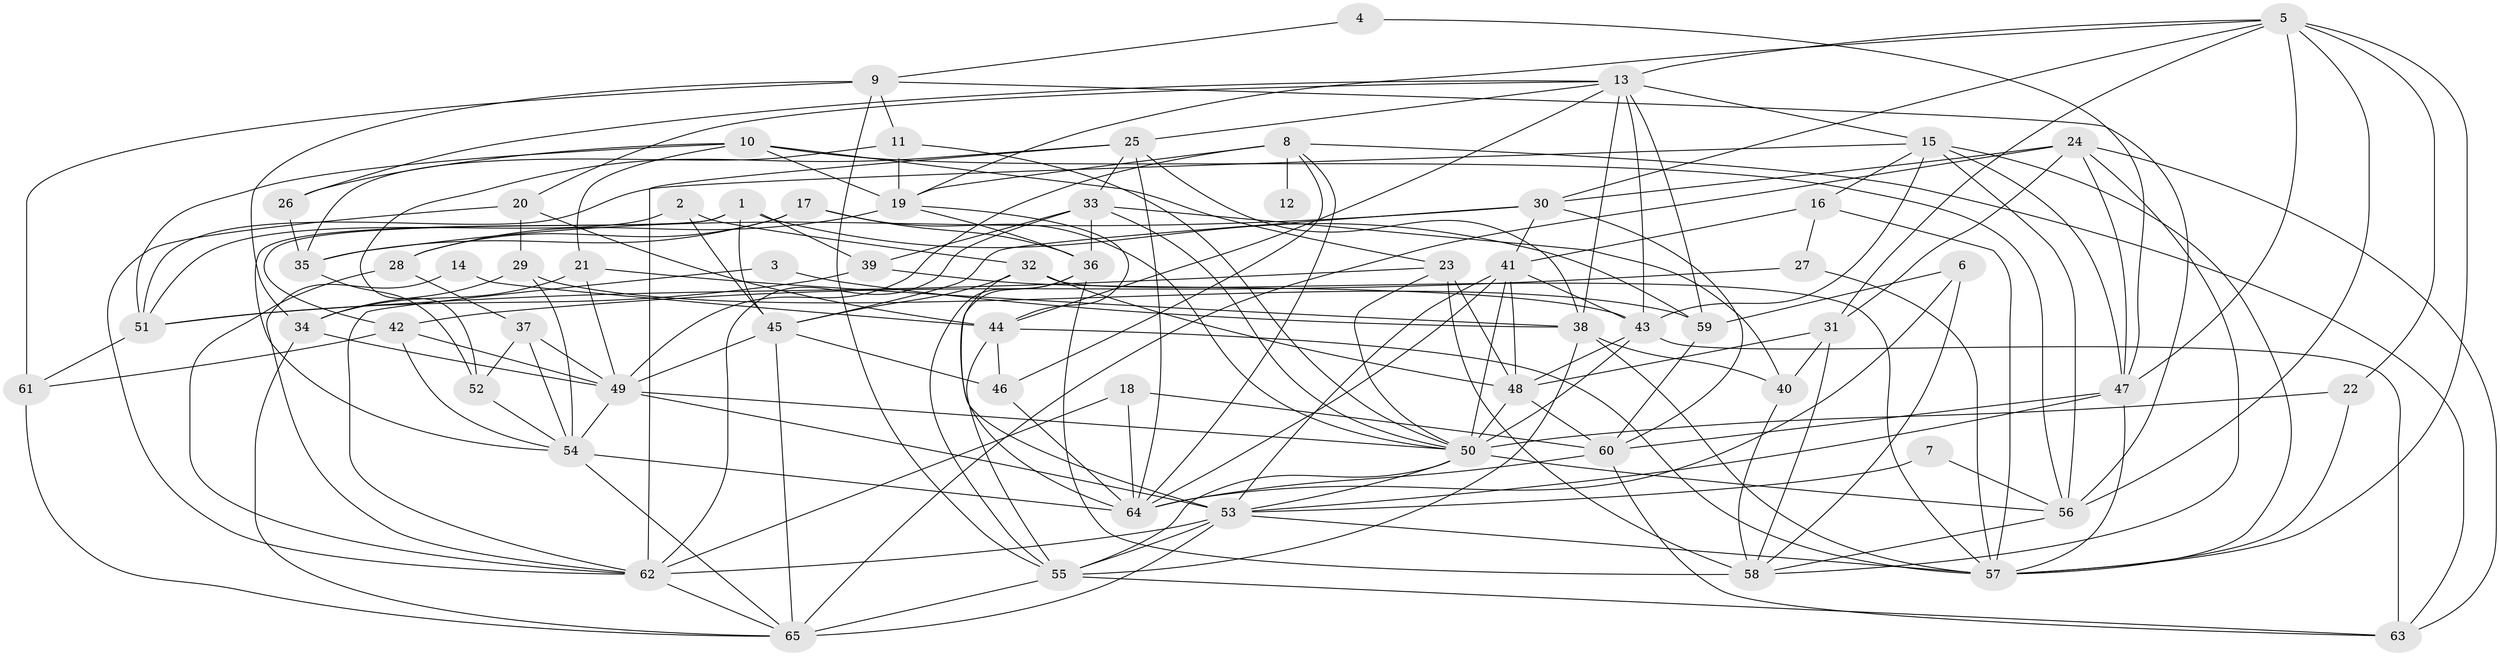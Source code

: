 // original degree distribution, {4: 0.2868217054263566, 3: 0.29457364341085274, 6: 0.08527131782945736, 2: 0.11627906976744186, 7: 0.046511627906976744, 5: 0.15503875968992248, 8: 0.015503875968992248}
// Generated by graph-tools (version 1.1) at 2025/26/03/09/25 03:26:12]
// undirected, 65 vertices, 181 edges
graph export_dot {
graph [start="1"]
  node [color=gray90,style=filled];
  1;
  2;
  3;
  4;
  5;
  6;
  7;
  8;
  9;
  10;
  11;
  12;
  13;
  14;
  15;
  16;
  17;
  18;
  19;
  20;
  21;
  22;
  23;
  24;
  25;
  26;
  27;
  28;
  29;
  30;
  31;
  32;
  33;
  34;
  35;
  36;
  37;
  38;
  39;
  40;
  41;
  42;
  43;
  44;
  45;
  46;
  47;
  48;
  49;
  50;
  51;
  52;
  53;
  54;
  55;
  56;
  57;
  58;
  59;
  60;
  61;
  62;
  63;
  64;
  65;
  1 -- 39 [weight=1.0];
  1 -- 42 [weight=1.0];
  1 -- 45 [weight=1.0];
  1 -- 54 [weight=1.0];
  1 -- 59 [weight=1.0];
  2 -- 32 [weight=1.0];
  2 -- 45 [weight=1.0];
  2 -- 51 [weight=1.0];
  3 -- 38 [weight=1.0];
  3 -- 62 [weight=1.0];
  4 -- 9 [weight=1.0];
  4 -- 47 [weight=1.0];
  5 -- 13 [weight=1.0];
  5 -- 19 [weight=1.0];
  5 -- 22 [weight=1.0];
  5 -- 30 [weight=1.0];
  5 -- 31 [weight=1.0];
  5 -- 47 [weight=1.0];
  5 -- 56 [weight=1.0];
  5 -- 57 [weight=1.0];
  6 -- 58 [weight=1.0];
  6 -- 59 [weight=1.0];
  6 -- 64 [weight=1.0];
  7 -- 53 [weight=1.0];
  7 -- 56 [weight=1.0];
  8 -- 12 [weight=2.0];
  8 -- 19 [weight=1.0];
  8 -- 46 [weight=1.0];
  8 -- 49 [weight=1.0];
  8 -- 63 [weight=1.0];
  8 -- 64 [weight=1.0];
  9 -- 11 [weight=1.0];
  9 -- 34 [weight=1.0];
  9 -- 55 [weight=1.0];
  9 -- 56 [weight=1.0];
  9 -- 61 [weight=1.0];
  10 -- 19 [weight=1.0];
  10 -- 21 [weight=1.0];
  10 -- 23 [weight=1.0];
  10 -- 26 [weight=1.0];
  10 -- 51 [weight=1.0];
  10 -- 56 [weight=1.0];
  11 -- 19 [weight=1.0];
  11 -- 35 [weight=1.0];
  11 -- 50 [weight=1.0];
  13 -- 15 [weight=1.0];
  13 -- 20 [weight=1.0];
  13 -- 25 [weight=1.0];
  13 -- 26 [weight=1.0];
  13 -- 38 [weight=1.0];
  13 -- 43 [weight=1.0];
  13 -- 44 [weight=1.0];
  13 -- 59 [weight=1.0];
  14 -- 44 [weight=1.0];
  14 -- 62 [weight=1.0];
  15 -- 16 [weight=1.0];
  15 -- 43 [weight=1.0];
  15 -- 47 [weight=1.0];
  15 -- 51 [weight=1.0];
  15 -- 56 [weight=2.0];
  15 -- 57 [weight=1.0];
  16 -- 27 [weight=1.0];
  16 -- 41 [weight=1.0];
  16 -- 57 [weight=1.0];
  17 -- 28 [weight=1.0];
  17 -- 35 [weight=1.0];
  17 -- 36 [weight=1.0];
  17 -- 50 [weight=1.0];
  18 -- 60 [weight=1.0];
  18 -- 62 [weight=1.0];
  18 -- 64 [weight=1.0];
  19 -- 28 [weight=1.0];
  19 -- 36 [weight=1.0];
  19 -- 44 [weight=1.0];
  20 -- 29 [weight=1.0];
  20 -- 44 [weight=1.0];
  20 -- 62 [weight=1.0];
  21 -- 34 [weight=1.0];
  21 -- 38 [weight=1.0];
  21 -- 49 [weight=1.0];
  22 -- 50 [weight=1.0];
  22 -- 57 [weight=1.0];
  23 -- 48 [weight=1.0];
  23 -- 50 [weight=1.0];
  23 -- 51 [weight=1.0];
  23 -- 58 [weight=1.0];
  24 -- 30 [weight=1.0];
  24 -- 31 [weight=1.0];
  24 -- 47 [weight=1.0];
  24 -- 58 [weight=1.0];
  24 -- 63 [weight=1.0];
  24 -- 65 [weight=1.0];
  25 -- 33 [weight=1.0];
  25 -- 38 [weight=1.0];
  25 -- 52 [weight=1.0];
  25 -- 62 [weight=1.0];
  25 -- 64 [weight=1.0];
  26 -- 35 [weight=1.0];
  27 -- 42 [weight=1.0];
  27 -- 57 [weight=2.0];
  28 -- 37 [weight=1.0];
  28 -- 62 [weight=1.0];
  29 -- 34 [weight=1.0];
  29 -- 54 [weight=1.0];
  29 -- 59 [weight=1.0];
  30 -- 35 [weight=1.0];
  30 -- 41 [weight=1.0];
  30 -- 45 [weight=1.0];
  30 -- 60 [weight=1.0];
  31 -- 40 [weight=1.0];
  31 -- 48 [weight=1.0];
  31 -- 58 [weight=1.0];
  32 -- 45 [weight=1.0];
  32 -- 48 [weight=1.0];
  32 -- 53 [weight=1.0];
  32 -- 57 [weight=1.0];
  33 -- 36 [weight=2.0];
  33 -- 39 [weight=1.0];
  33 -- 40 [weight=1.0];
  33 -- 50 [weight=1.0];
  33 -- 62 [weight=1.0];
  34 -- 49 [weight=1.0];
  34 -- 65 [weight=1.0];
  35 -- 52 [weight=2.0];
  36 -- 55 [weight=1.0];
  36 -- 58 [weight=1.0];
  36 -- 64 [weight=1.0];
  37 -- 49 [weight=1.0];
  37 -- 52 [weight=1.0];
  37 -- 54 [weight=1.0];
  38 -- 40 [weight=1.0];
  38 -- 55 [weight=1.0];
  38 -- 57 [weight=1.0];
  39 -- 43 [weight=1.0];
  39 -- 51 [weight=1.0];
  40 -- 58 [weight=1.0];
  41 -- 43 [weight=1.0];
  41 -- 48 [weight=1.0];
  41 -- 50 [weight=1.0];
  41 -- 53 [weight=1.0];
  41 -- 64 [weight=1.0];
  42 -- 49 [weight=1.0];
  42 -- 54 [weight=1.0];
  42 -- 61 [weight=1.0];
  43 -- 48 [weight=1.0];
  43 -- 50 [weight=1.0];
  43 -- 63 [weight=1.0];
  44 -- 46 [weight=1.0];
  44 -- 55 [weight=1.0];
  44 -- 57 [weight=1.0];
  45 -- 46 [weight=1.0];
  45 -- 49 [weight=1.0];
  45 -- 65 [weight=1.0];
  46 -- 64 [weight=1.0];
  47 -- 53 [weight=1.0];
  47 -- 57 [weight=2.0];
  47 -- 60 [weight=1.0];
  48 -- 50 [weight=1.0];
  48 -- 60 [weight=1.0];
  49 -- 50 [weight=1.0];
  49 -- 53 [weight=1.0];
  49 -- 54 [weight=2.0];
  50 -- 53 [weight=1.0];
  50 -- 55 [weight=1.0];
  50 -- 56 [weight=1.0];
  51 -- 61 [weight=1.0];
  52 -- 54 [weight=1.0];
  53 -- 55 [weight=1.0];
  53 -- 57 [weight=1.0];
  53 -- 62 [weight=2.0];
  53 -- 65 [weight=2.0];
  54 -- 64 [weight=1.0];
  54 -- 65 [weight=1.0];
  55 -- 63 [weight=1.0];
  55 -- 65 [weight=1.0];
  56 -- 58 [weight=1.0];
  59 -- 60 [weight=1.0];
  60 -- 63 [weight=1.0];
  60 -- 64 [weight=1.0];
  61 -- 65 [weight=1.0];
  62 -- 65 [weight=1.0];
}

